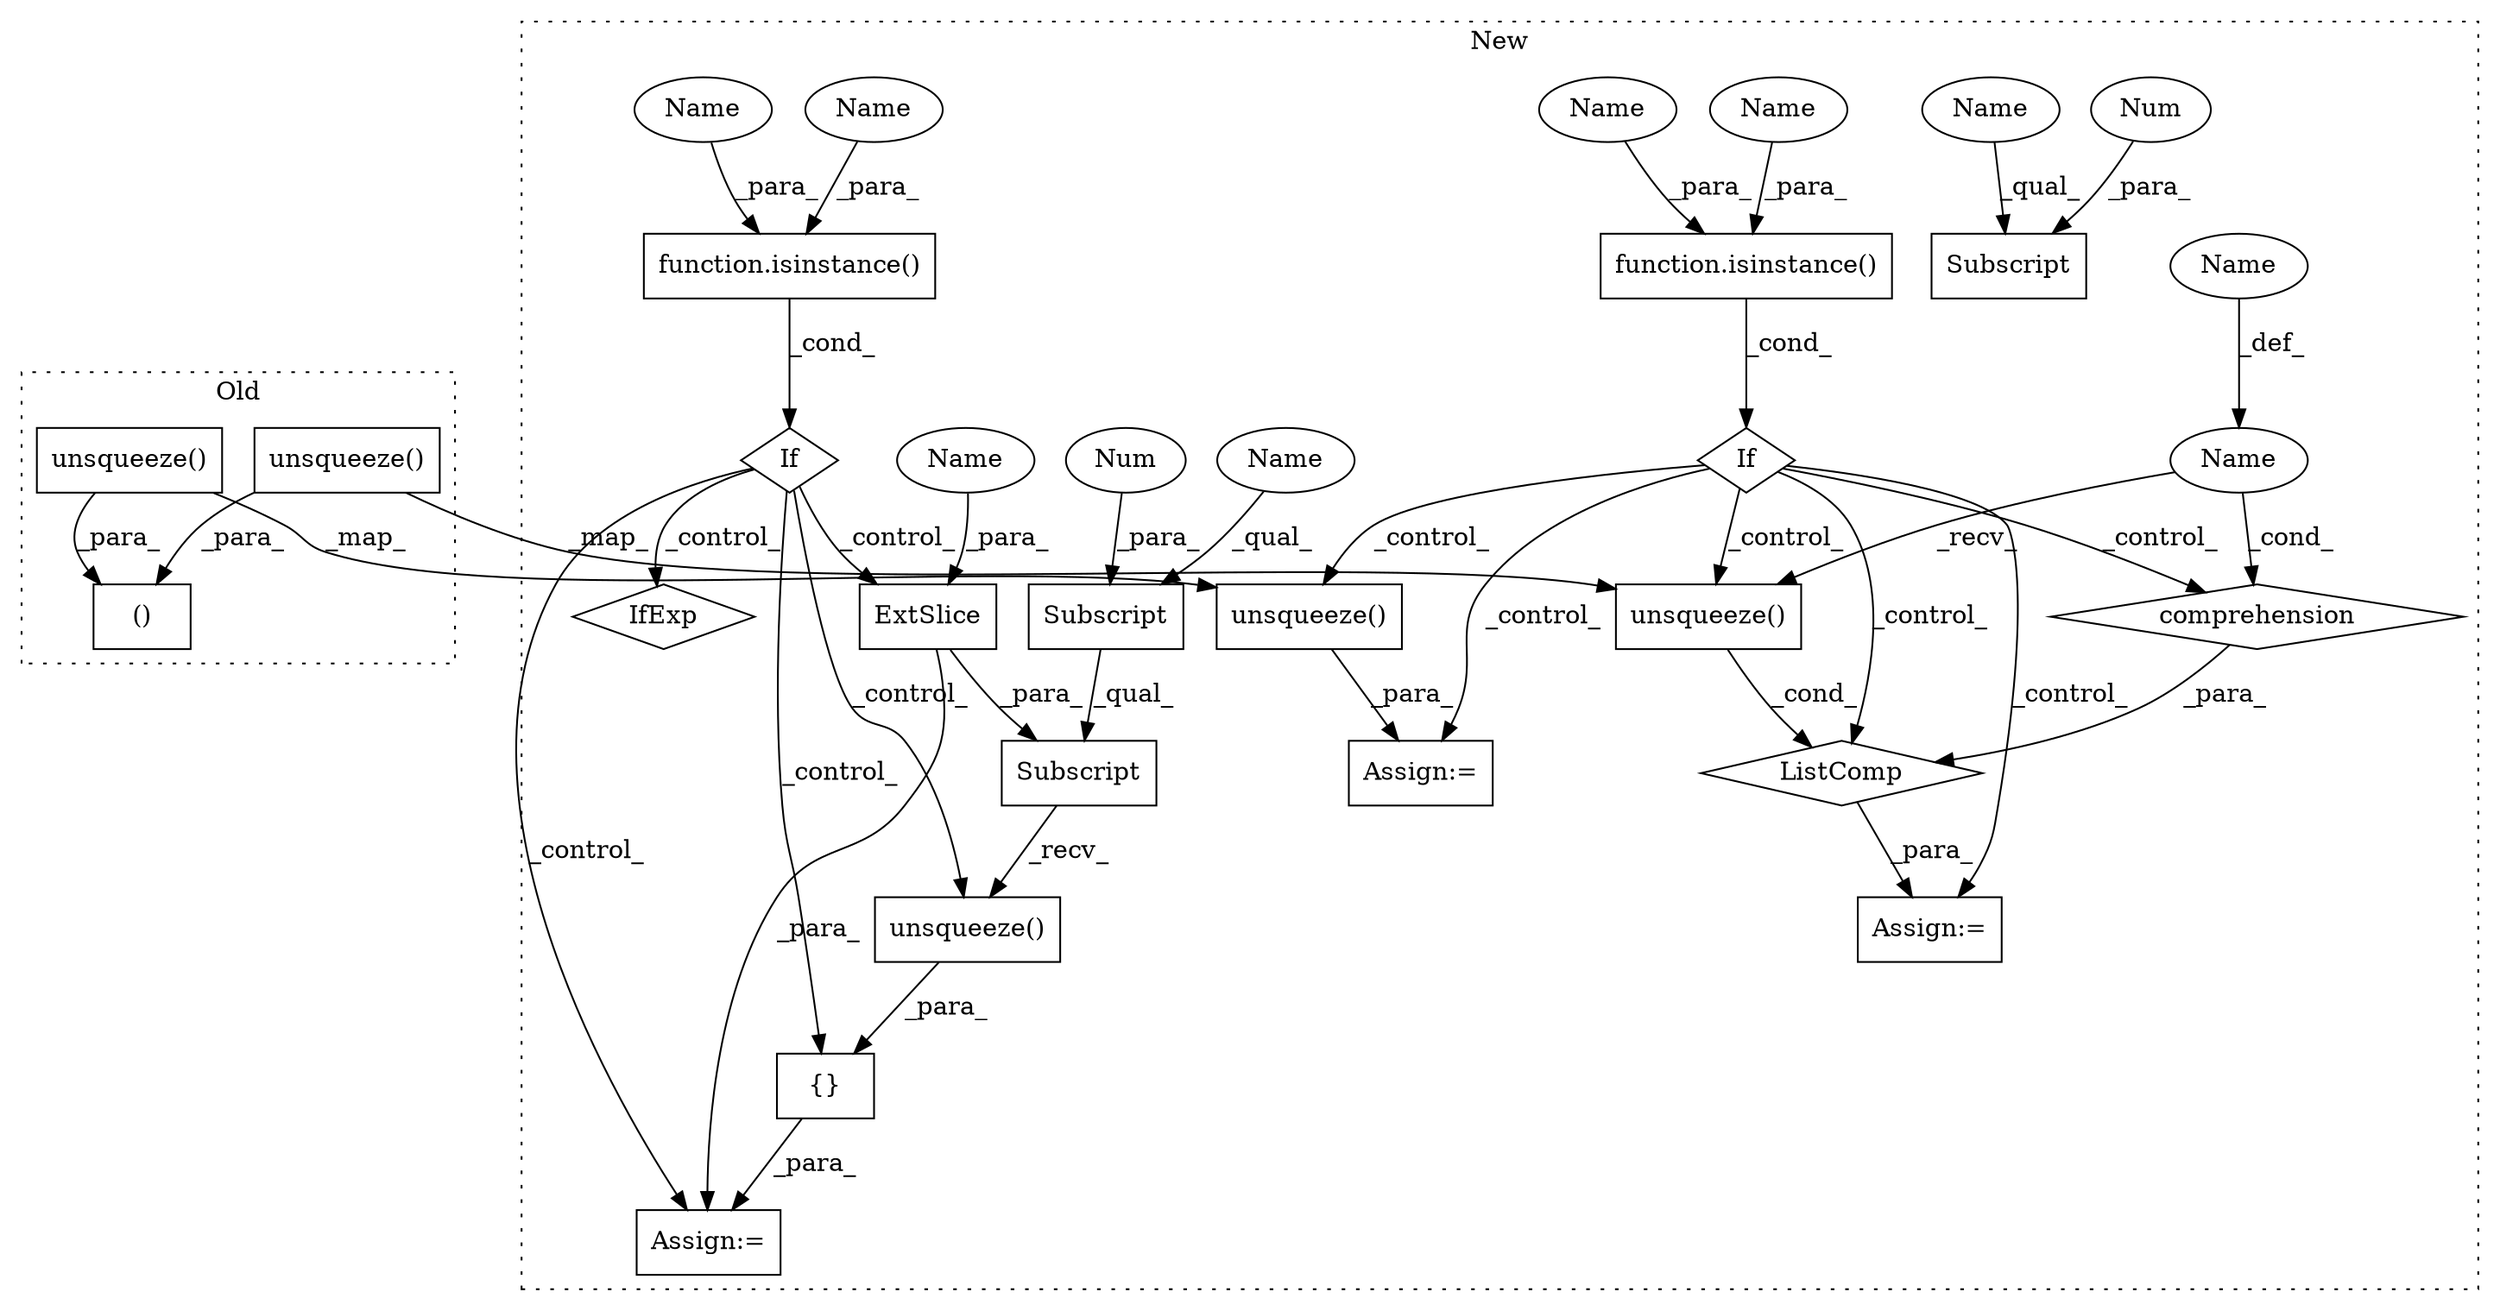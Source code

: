 digraph G {
subgraph cluster0 {
1 [label="()" a="54" s="4591" l="38" shape="box"];
16 [label="unsqueeze()" a="75" s="4593" l="36" shape="box"];
21 [label="unsqueeze()" a="75" s="4560" l="31" shape="box"];
label = "Old";
style="dotted";
}
subgraph cluster1 {
2 [label="function.isinstance()" a="75" s="4459,4481" l="11,1" shape="box"];
3 [label="Assign:=" a="68" s="4501" l="3" shape="box"];
4 [label="If" a="96" s="4456,4482" l="3,14" shape="diamond"];
5 [label="Assign:=" a="68" s="4580" l="3" shape="box"];
6 [label="function.isinstance()" a="75" s="5318,5340" l="11,1" shape="box"];
7 [label="If" a="96" s="5315,5341" l="3,18" shape="diamond"];
8 [label="{}" a="59" s="5456,5499" l="1,0" shape="box"];
9 [label="Subscript" a="63" s="5465,0" l="8,0" shape="box"];
10 [label="IfExp" a="51" s="5402,5419" l="4,6" shape="diamond"];
11 [label="Subscript" a="63" s="5465,0" l="17,0" shape="box"];
12 [label="Subscript" a="63" s="5368,0" l="8,0" shape="box"];
13 [label="ListComp" a="106" s="4504" l="44" shape="diamond"];
14 [label="ExtSlice" a="85" s="5465" l="5" shape="box"];
15 [label="unsqueeze()" a="75" s="5465" l="34" shape="box"];
17 [label="unsqueeze()" a="75" s="4505" l="27" shape="box"];
18 [label="Name" a="87" s="4537" l="1" shape="ellipse"];
19 [label="comprehension" a="45" s="4533" l="3" shape="diamond"];
20 [label="unsqueeze()" a="75" s="4583" l="31" shape="box"];
22 [label="Num" a="76" s="5471" l="1" shape="ellipse"];
23 [label="Num" a="76" s="5374" l="1" shape="ellipse"];
24 [label="Assign:=" a="68" s="5453" l="3" shape="box"];
25 [label="Name" a="87" s="4470" l="5" shape="ellipse"];
26 [label="Name" a="87" s="5329" l="5" shape="ellipse"];
27 [label="Name" a="87" s="4542" l="5" shape="ellipse"];
28 [label="Name" a="87" s="5368" l="5" shape="ellipse"];
29 [label="Name" a="87" s="5465" l="5" shape="ellipse"];
30 [label="Name" a="87" s="5477" l="1" shape="ellipse"];
31 [label="Name" a="87" s="4477" l="4" shape="ellipse"];
32 [label="Name" a="87" s="5336" l="4" shape="ellipse"];
label = "New";
style="dotted";
}
2 -> 4 [label="_cond_"];
4 -> 17 [label="_control_"];
4 -> 19 [label="_control_"];
4 -> 20 [label="_control_"];
4 -> 13 [label="_control_"];
4 -> 3 [label="_control_"];
4 -> 5 [label="_control_"];
6 -> 7 [label="_cond_"];
7 -> 15 [label="_control_"];
7 -> 10 [label="_control_"];
7 -> 14 [label="_control_"];
7 -> 24 [label="_control_"];
7 -> 8 [label="_control_"];
8 -> 24 [label="_para_"];
9 -> 11 [label="_qual_"];
11 -> 15 [label="_recv_"];
13 -> 3 [label="_para_"];
14 -> 24 [label="_para_"];
14 -> 11 [label="_para_"];
15 -> 8 [label="_para_"];
16 -> 1 [label="_para_"];
16 -> 17 [label="_map_"];
17 -> 13 [label="_cond_"];
18 -> 17 [label="_recv_"];
18 -> 19 [label="_cond_"];
19 -> 13 [label="_para_"];
20 -> 5 [label="_para_"];
21 -> 20 [label="_map_"];
21 -> 1 [label="_para_"];
22 -> 9 [label="_para_"];
23 -> 12 [label="_para_"];
25 -> 2 [label="_para_"];
26 -> 6 [label="_para_"];
27 -> 18 [label="_def_"];
28 -> 12 [label="_qual_"];
29 -> 9 [label="_qual_"];
30 -> 14 [label="_para_"];
31 -> 2 [label="_para_"];
32 -> 6 [label="_para_"];
}
